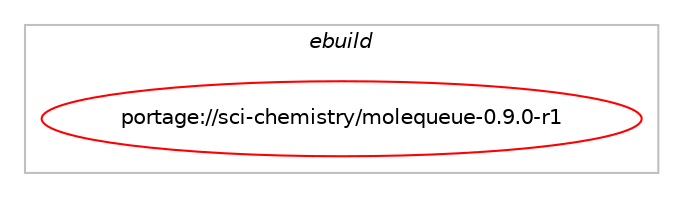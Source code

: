digraph prolog {

# *************
# Graph options
# *************

newrank=true;
concentrate=true;
compound=true;
graph [rankdir=LR,fontname=Helvetica,fontsize=10,ranksep=1.5];#, ranksep=2.5, nodesep=0.2];
edge  [arrowhead=vee];
node  [fontname=Helvetica,fontsize=10];

# **********
# The ebuild
# **********

subgraph cluster_leftcol {
color=gray;
label=<<i>ebuild</i>>;
id [label="portage://sci-chemistry/molequeue-0.9.0-r1", color=red, width=4, href="../sci-chemistry/molequeue-0.9.0-r1.svg"];
}

# ****************
# The dependencies
# ****************

subgraph cluster_midcol {
color=gray;
label=<<i>dependencies</i>>;
subgraph cluster_compile {
fillcolor="#eeeeee";
style=filled;
label=<<i>compile</i>>;
# *** BEGIN UNKNOWN DEPENDENCY TYPE (TODO) ***
# id -> equal(use_conditional_group(positive,zeromq,portage://sci-chemistry/molequeue-0.9.0-r1,[use_conditional_group(positive,python_targets_python3_10,portage://sci-chemistry/molequeue-0.9.0-r1,[package_dependency(portage://sci-chemistry/molequeue-0.9.0-r1,install,no,dev-lang,python,none,[,,],[slot(3.10)],[])]),use_conditional_group(positive,python_targets_python3_11,portage://sci-chemistry/molequeue-0.9.0-r1,[package_dependency(portage://sci-chemistry/molequeue-0.9.0-r1,install,no,dev-lang,python,none,[,,],[slot(3.11)],[])]),use_conditional_group(positive,python_targets_python3_12,portage://sci-chemistry/molequeue-0.9.0-r1,[package_dependency(portage://sci-chemistry/molequeue-0.9.0-r1,install,no,dev-lang,python,none,[,,],[slot(3.12)],[])]),package_dependency(portage://sci-chemistry/molequeue-0.9.0-r1,install,no,net-libs,cppzmq,none,[,,],[slot(0),equal],[])]))
# *** END UNKNOWN DEPENDENCY TYPE (TODO) ***

# *** BEGIN UNKNOWN DEPENDENCY TYPE (TODO) ***
# id -> equal(package_dependency(portage://sci-chemistry/molequeue-0.9.0-r1,install,no,dev-qt,qtcore,none,[,,],[slot(5)],[]))
# *** END UNKNOWN DEPENDENCY TYPE (TODO) ***

# *** BEGIN UNKNOWN DEPENDENCY TYPE (TODO) ***
# id -> equal(package_dependency(portage://sci-chemistry/molequeue-0.9.0-r1,install,no,dev-qt,qtgui,none,[,,],[slot(5)],[]))
# *** END UNKNOWN DEPENDENCY TYPE (TODO) ***

# *** BEGIN UNKNOWN DEPENDENCY TYPE (TODO) ***
# id -> equal(package_dependency(portage://sci-chemistry/molequeue-0.9.0-r1,install,no,dev-qt,qtnetwork,none,[,,],[slot(5)],[]))
# *** END UNKNOWN DEPENDENCY TYPE (TODO) ***

# *** BEGIN UNKNOWN DEPENDENCY TYPE (TODO) ***
# id -> equal(package_dependency(portage://sci-chemistry/molequeue-0.9.0-r1,install,no,dev-qt,qtwidgets,none,[,,],[slot(5)],[]))
# *** END UNKNOWN DEPENDENCY TYPE (TODO) ***

}
subgraph cluster_compileandrun {
fillcolor="#eeeeee";
style=filled;
label=<<i>compile and run</i>>;
}
subgraph cluster_run {
fillcolor="#eeeeee";
style=filled;
label=<<i>run</i>>;
# *** BEGIN UNKNOWN DEPENDENCY TYPE (TODO) ***
# id -> equal(use_conditional_group(positive,zeromq,portage://sci-chemistry/molequeue-0.9.0-r1,[use_conditional_group(positive,python_targets_python3_10,portage://sci-chemistry/molequeue-0.9.0-r1,[package_dependency(portage://sci-chemistry/molequeue-0.9.0-r1,run,no,dev-lang,python,none,[,,],[slot(3.10)],[])]),use_conditional_group(positive,python_targets_python3_11,portage://sci-chemistry/molequeue-0.9.0-r1,[package_dependency(portage://sci-chemistry/molequeue-0.9.0-r1,run,no,dev-lang,python,none,[,,],[slot(3.11)],[])]),use_conditional_group(positive,python_targets_python3_12,portage://sci-chemistry/molequeue-0.9.0-r1,[package_dependency(portage://sci-chemistry/molequeue-0.9.0-r1,run,no,dev-lang,python,none,[,,],[slot(3.12)],[])]),package_dependency(portage://sci-chemistry/molequeue-0.9.0-r1,run,no,net-libs,cppzmq,none,[,,],[slot(0),equal],[])]))
# *** END UNKNOWN DEPENDENCY TYPE (TODO) ***

# *** BEGIN UNKNOWN DEPENDENCY TYPE (TODO) ***
# id -> equal(package_dependency(portage://sci-chemistry/molequeue-0.9.0-r1,run,no,dev-qt,qtcore,none,[,,],[slot(5)],[]))
# *** END UNKNOWN DEPENDENCY TYPE (TODO) ***

# *** BEGIN UNKNOWN DEPENDENCY TYPE (TODO) ***
# id -> equal(package_dependency(portage://sci-chemistry/molequeue-0.9.0-r1,run,no,dev-qt,qtgui,none,[,,],[slot(5)],[]))
# *** END UNKNOWN DEPENDENCY TYPE (TODO) ***

# *** BEGIN UNKNOWN DEPENDENCY TYPE (TODO) ***
# id -> equal(package_dependency(portage://sci-chemistry/molequeue-0.9.0-r1,run,no,dev-qt,qtnetwork,none,[,,],[slot(5)],[]))
# *** END UNKNOWN DEPENDENCY TYPE (TODO) ***

# *** BEGIN UNKNOWN DEPENDENCY TYPE (TODO) ***
# id -> equal(package_dependency(portage://sci-chemistry/molequeue-0.9.0-r1,run,no,dev-qt,qtwidgets,none,[,,],[slot(5)],[]))
# *** END UNKNOWN DEPENDENCY TYPE (TODO) ***

}
}

# **************
# The candidates
# **************

subgraph cluster_choices {
rank=same;
color=gray;
label=<<i>candidates</i>>;

}

}
